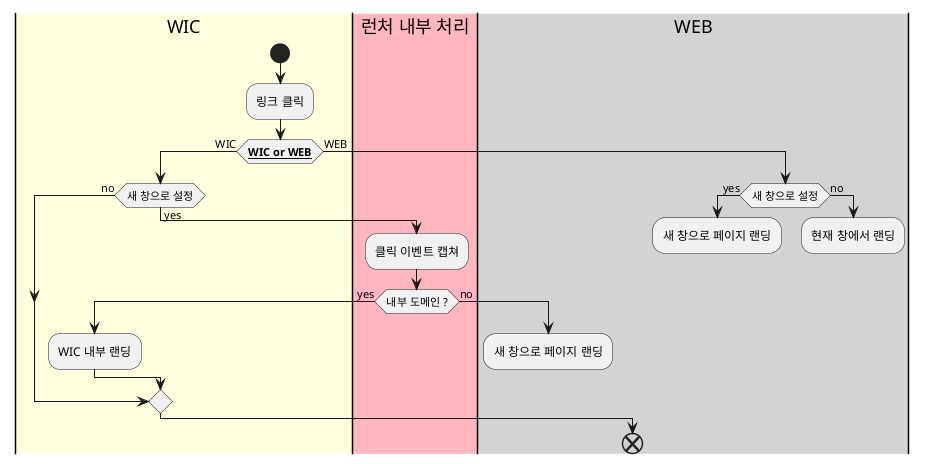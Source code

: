 @startuml
'https://plantuml.com/activity-diagram-beta

|#lightyellow|WIC|
start
:링크 클릭;
if (**__WIC or WEB__**) then(WIC)
  if (새 창으로 설정) then (yes)
      |#lightpink|런처 내부 처리|
      :클릭 이벤트 캡쳐;
        if (내부 도메인 ?) then(yes)
          |#lightyellow|WIC|
          :WIC 내부 랜딩;
          else (no)
          |#lightgray|WEB|
          :새 창으로 페이지 랜딩;
          kill
        endif
    else (no)
    endif
|#lightgray|WEB|
else (WEB)
  if (새 창으로 설정) then (yes)
      :새 창으로 페이지 랜딩;
      kill
    else (no)
      :현재 창에서 랜딩;
      kill
    endif
endif
end
@enduml